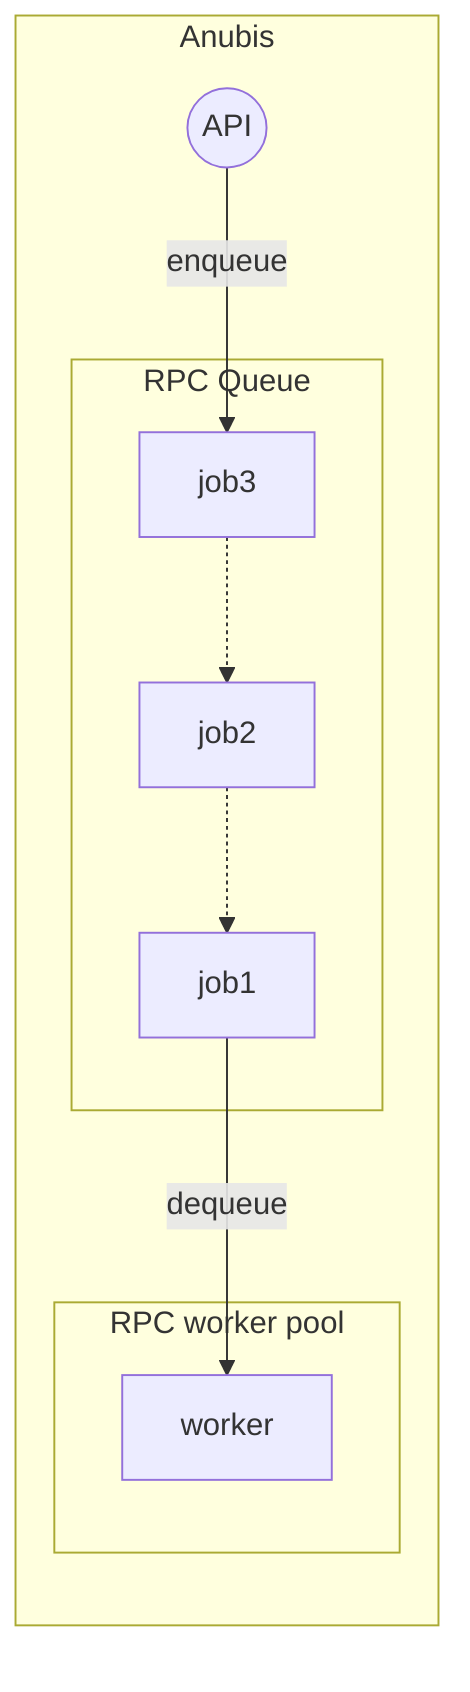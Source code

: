 graph LR
    subgraph Anubis

    api((API))

    subgraph RPC Queue
    job3 -.-> job2 -.-> job1
    end

    subgraph RPC worker pool
    worker
    end

    api -->|enqueue| job3
    job1 -->|dequeue| worker

    end